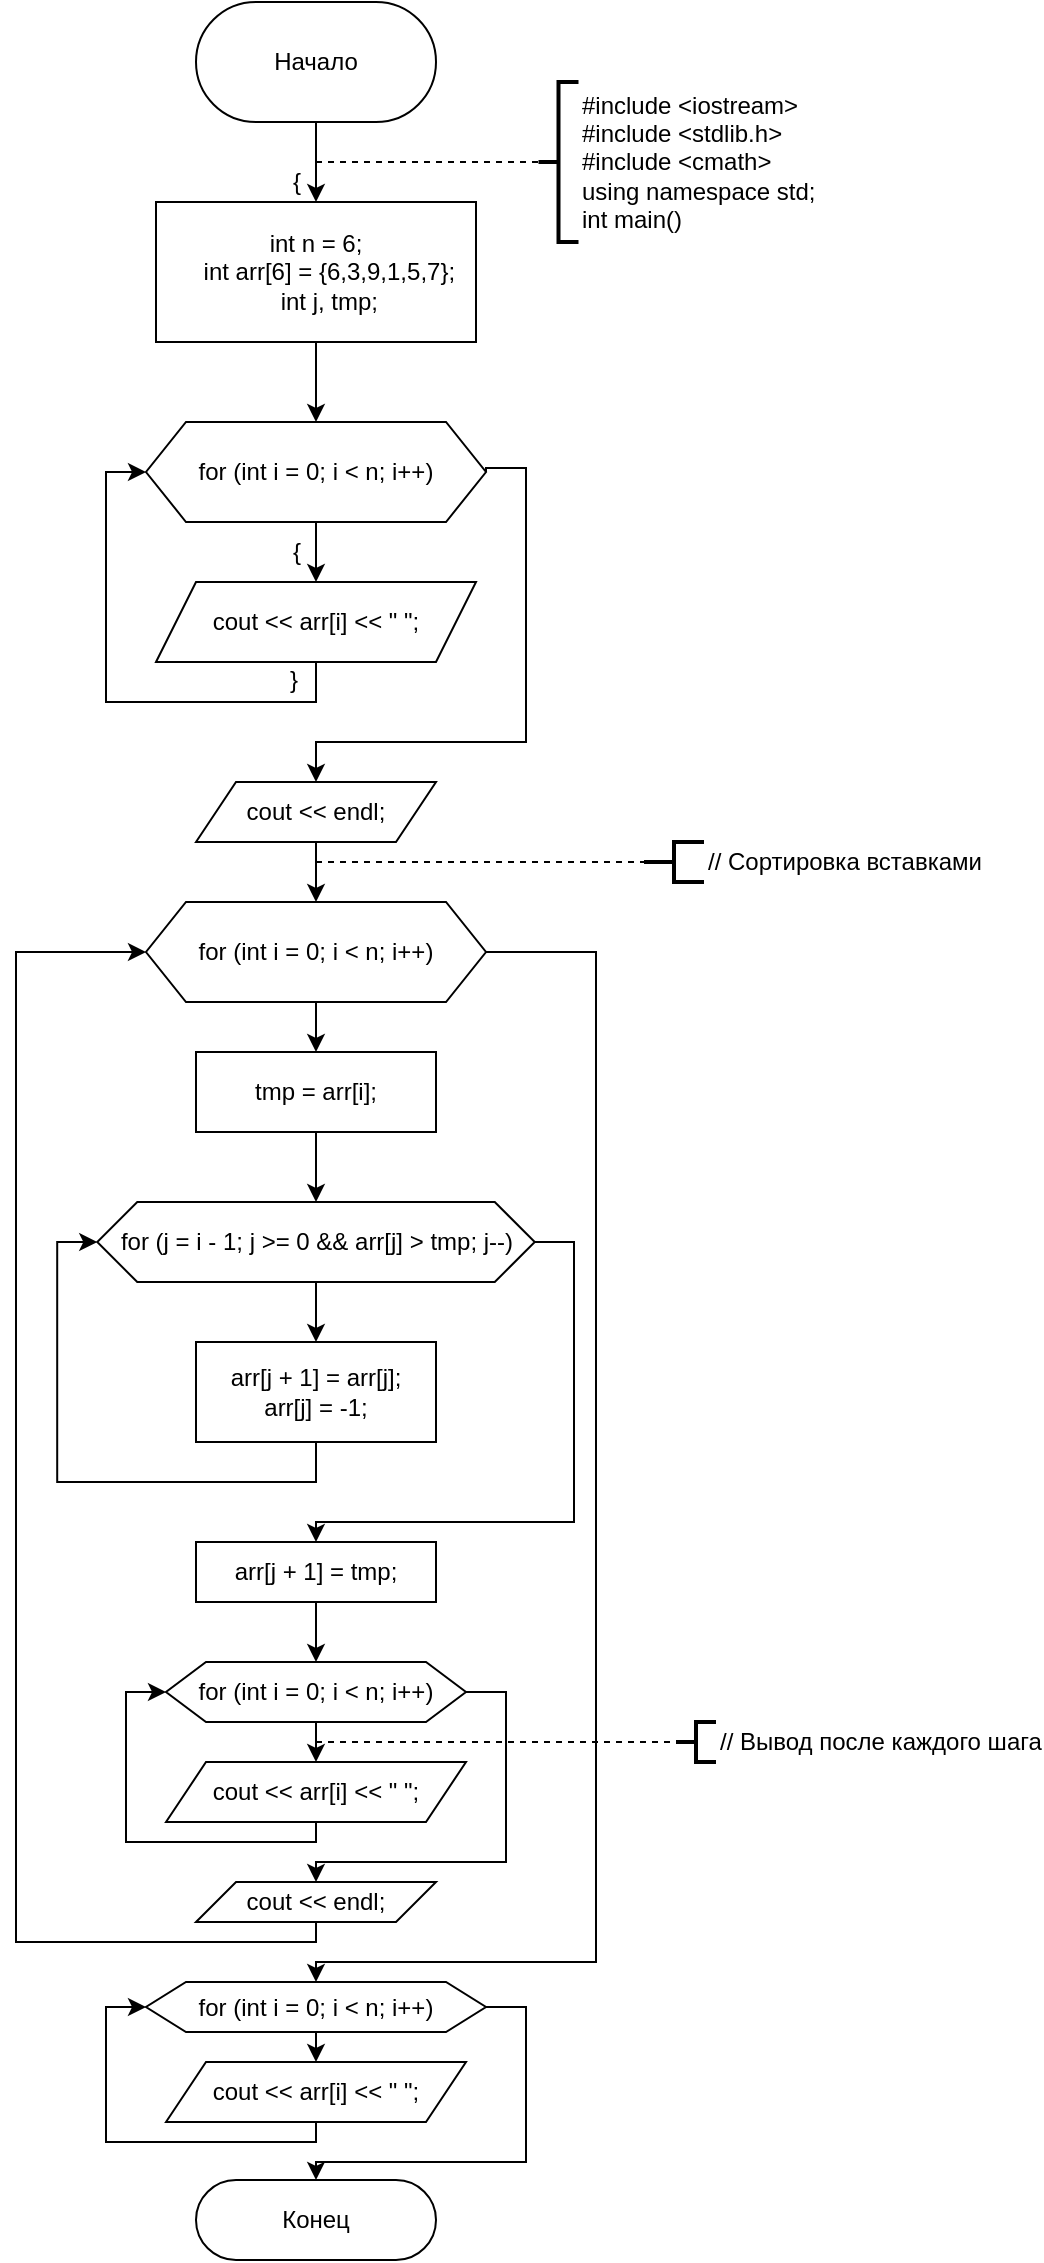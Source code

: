 <mxfile version="16.0.0" type="device"><diagram id="C5RBs43oDa-KdzZeNtuy" name="Page-1"><mxGraphModel dx="971" dy="546" grid="1" gridSize="10" guides="1" tooltips="1" connect="1" arrows="1" fold="1" page="1" pageScale="1" pageWidth="827" pageHeight="1169" math="0" shadow="0"><root><mxCell id="WIyWlLk6GJQsqaUBKTNV-0"/><mxCell id="WIyWlLk6GJQsqaUBKTNV-1" parent="WIyWlLk6GJQsqaUBKTNV-0"/><mxCell id="kvwk_zXzjeEm2TGd5q2e-3" style="edgeStyle=orthogonalEdgeStyle;rounded=0;orthogonalLoop=1;jettySize=auto;html=1;exitX=0.5;exitY=1;exitDx=0;exitDy=0;entryX=0.5;entryY=0;entryDx=0;entryDy=0;" edge="1" parent="WIyWlLk6GJQsqaUBKTNV-1" source="kvwk_zXzjeEm2TGd5q2e-0" target="kvwk_zXzjeEm2TGd5q2e-2"><mxGeometry relative="1" as="geometry"/></mxCell><mxCell id="kvwk_zXzjeEm2TGd5q2e-0" value="Начало" style="rounded=1;whiteSpace=wrap;html=1;arcSize=50;" vertex="1" parent="WIyWlLk6GJQsqaUBKTNV-1"><mxGeometry x="160" y="40" width="120" height="60" as="geometry"/></mxCell><mxCell id="kvwk_zXzjeEm2TGd5q2e-1" value="Конец" style="rounded=1;whiteSpace=wrap;html=1;arcSize=50;" vertex="1" parent="WIyWlLk6GJQsqaUBKTNV-1"><mxGeometry x="160" y="1129" width="120" height="40" as="geometry"/></mxCell><mxCell id="kvwk_zXzjeEm2TGd5q2e-109" style="edgeStyle=orthogonalEdgeStyle;rounded=0;orthogonalLoop=1;jettySize=auto;html=1;exitX=0.5;exitY=1;exitDx=0;exitDy=0;entryX=0.5;entryY=0;entryDx=0;entryDy=0;" edge="1" parent="WIyWlLk6GJQsqaUBKTNV-1" source="kvwk_zXzjeEm2TGd5q2e-2" target="kvwk_zXzjeEm2TGd5q2e-106"><mxGeometry relative="1" as="geometry"/></mxCell><mxCell id="kvwk_zXzjeEm2TGd5q2e-2" value="&lt;div&gt;int n = 6;&lt;/div&gt;&lt;div&gt;&amp;nbsp; &amp;nbsp; int arr[6] = {6,3,9,1,5,7};&lt;/div&gt;&lt;div&gt;&amp;nbsp; &amp;nbsp; int j, tmp;&lt;/div&gt;" style="rounded=0;whiteSpace=wrap;html=1;" vertex="1" parent="WIyWlLk6GJQsqaUBKTNV-1"><mxGeometry x="140" y="140" width="160" height="70" as="geometry"/></mxCell><mxCell id="kvwk_zXzjeEm2TGd5q2e-4" value="" style="endArrow=none;dashed=1;html=1;rounded=0;" edge="1" parent="WIyWlLk6GJQsqaUBKTNV-1" target="kvwk_zXzjeEm2TGd5q2e-5"><mxGeometry width="50" height="50" relative="1" as="geometry"><mxPoint x="220" y="120" as="sourcePoint"/><mxPoint x="320" y="120" as="targetPoint"/></mxGeometry></mxCell><mxCell id="kvwk_zXzjeEm2TGd5q2e-5" value="&lt;div&gt;#include &amp;lt;iostream&amp;gt;&lt;/div&gt;&lt;div&gt;#include &amp;lt;stdlib.h&amp;gt;&lt;/div&gt;&lt;div&gt;#include &amp;lt;cmath&amp;gt;&lt;/div&gt;&lt;div&gt;using namespace std;&lt;/div&gt;&lt;div&gt;int main()&lt;/div&gt;" style="strokeWidth=2;html=1;shape=mxgraph.flowchart.annotation_2;align=left;labelPosition=right;pointerEvents=1;" vertex="1" parent="WIyWlLk6GJQsqaUBKTNV-1"><mxGeometry x="331.25" y="80" width="20" height="80" as="geometry"/></mxCell><mxCell id="kvwk_zXzjeEm2TGd5q2e-93" value="}" style="text;whiteSpace=wrap;html=1;" vertex="1" parent="WIyWlLk6GJQsqaUBKTNV-1"><mxGeometry x="205" y="365" width="10" height="30" as="geometry"/></mxCell><mxCell id="kvwk_zXzjeEm2TGd5q2e-94" value="{" style="text;html=1;align=center;verticalAlign=middle;resizable=0;points=[];autosize=1;strokeColor=none;fillColor=none;" vertex="1" parent="WIyWlLk6GJQsqaUBKTNV-1"><mxGeometry x="200" y="305" width="20" height="20" as="geometry"/></mxCell><mxCell id="kvwk_zXzjeEm2TGd5q2e-95" value="{" style="text;html=1;align=center;verticalAlign=middle;resizable=0;points=[];autosize=1;strokeColor=none;fillColor=none;" vertex="1" parent="WIyWlLk6GJQsqaUBKTNV-1"><mxGeometry x="200" y="120" width="20" height="20" as="geometry"/></mxCell><mxCell id="kvwk_zXzjeEm2TGd5q2e-111" style="edgeStyle=orthogonalEdgeStyle;rounded=0;orthogonalLoop=1;jettySize=auto;html=1;exitX=0.5;exitY=1;exitDx=0;exitDy=0;entryX=0.5;entryY=0;entryDx=0;entryDy=0;" edge="1" parent="WIyWlLk6GJQsqaUBKTNV-1" source="kvwk_zXzjeEm2TGd5q2e-106" target="kvwk_zXzjeEm2TGd5q2e-110"><mxGeometry relative="1" as="geometry"/></mxCell><mxCell id="kvwk_zXzjeEm2TGd5q2e-116" style="edgeStyle=orthogonalEdgeStyle;rounded=0;orthogonalLoop=1;jettySize=auto;html=1;exitX=1;exitY=0.5;exitDx=0;exitDy=0;entryX=0.5;entryY=0;entryDx=0;entryDy=0;" edge="1" parent="WIyWlLk6GJQsqaUBKTNV-1" source="kvwk_zXzjeEm2TGd5q2e-106" target="kvwk_zXzjeEm2TGd5q2e-113"><mxGeometry relative="1" as="geometry"><Array as="points"><mxPoint x="325" y="273"/><mxPoint x="325" y="410"/><mxPoint x="220" y="410"/></Array></mxGeometry></mxCell><mxCell id="kvwk_zXzjeEm2TGd5q2e-106" value="for (int i = 0; i &amp;lt; n; i++)" style="shape=hexagon;perimeter=hexagonPerimeter2;whiteSpace=wrap;html=1;fixedSize=1;" vertex="1" parent="WIyWlLk6GJQsqaUBKTNV-1"><mxGeometry x="135" y="250" width="170" height="50" as="geometry"/></mxCell><mxCell id="kvwk_zXzjeEm2TGd5q2e-122" style="edgeStyle=orthogonalEdgeStyle;rounded=0;orthogonalLoop=1;jettySize=auto;html=1;exitX=0.5;exitY=1;exitDx=0;exitDy=0;entryX=0.5;entryY=0;entryDx=0;entryDy=0;" edge="1" parent="WIyWlLk6GJQsqaUBKTNV-1" source="kvwk_zXzjeEm2TGd5q2e-107" target="kvwk_zXzjeEm2TGd5q2e-121"><mxGeometry relative="1" as="geometry"/></mxCell><mxCell id="kvwk_zXzjeEm2TGd5q2e-127" style="edgeStyle=orthogonalEdgeStyle;rounded=0;orthogonalLoop=1;jettySize=auto;html=1;exitX=1;exitY=0.5;exitDx=0;exitDy=0;entryX=0.5;entryY=0;entryDx=0;entryDy=0;" edge="1" parent="WIyWlLk6GJQsqaUBKTNV-1" source="kvwk_zXzjeEm2TGd5q2e-107" target="kvwk_zXzjeEm2TGd5q2e-126"><mxGeometry relative="1" as="geometry"><Array as="points"><mxPoint x="349" y="660"/><mxPoint x="349" y="800"/><mxPoint x="220" y="800"/></Array></mxGeometry></mxCell><mxCell id="kvwk_zXzjeEm2TGd5q2e-107" value="for (j = i - 1; j &amp;gt;= 0 &amp;amp;&amp;amp; arr[j] &amp;gt; tmp; j--)" style="shape=hexagon;perimeter=hexagonPerimeter2;whiteSpace=wrap;html=1;fixedSize=1;" vertex="1" parent="WIyWlLk6GJQsqaUBKTNV-1"><mxGeometry x="110.63" y="640" width="218.75" height="40" as="geometry"/></mxCell><mxCell id="kvwk_zXzjeEm2TGd5q2e-119" style="edgeStyle=orthogonalEdgeStyle;rounded=0;orthogonalLoop=1;jettySize=auto;html=1;exitX=0.5;exitY=1;exitDx=0;exitDy=0;entryX=0.5;entryY=0;entryDx=0;entryDy=0;" edge="1" parent="WIyWlLk6GJQsqaUBKTNV-1" source="kvwk_zXzjeEm2TGd5q2e-108" target="kvwk_zXzjeEm2TGd5q2e-118"><mxGeometry relative="1" as="geometry"/></mxCell><mxCell id="kvwk_zXzjeEm2TGd5q2e-141" style="edgeStyle=orthogonalEdgeStyle;rounded=0;orthogonalLoop=1;jettySize=auto;html=1;exitX=1;exitY=0.5;exitDx=0;exitDy=0;entryX=0.5;entryY=0;entryDx=0;entryDy=0;" edge="1" parent="WIyWlLk6GJQsqaUBKTNV-1" source="kvwk_zXzjeEm2TGd5q2e-108" target="kvwk_zXzjeEm2TGd5q2e-135"><mxGeometry relative="1" as="geometry"><Array as="points"><mxPoint x="360" y="515"/><mxPoint x="360" y="1020"/><mxPoint x="220" y="1020"/></Array></mxGeometry></mxCell><mxCell id="kvwk_zXzjeEm2TGd5q2e-108" value="for (int i = 0; i &amp;lt; n; i++)" style="shape=hexagon;perimeter=hexagonPerimeter2;whiteSpace=wrap;html=1;fixedSize=1;" vertex="1" parent="WIyWlLk6GJQsqaUBKTNV-1"><mxGeometry x="135" y="490" width="170" height="50" as="geometry"/></mxCell><mxCell id="kvwk_zXzjeEm2TGd5q2e-114" style="edgeStyle=orthogonalEdgeStyle;rounded=0;orthogonalLoop=1;jettySize=auto;html=1;exitX=0.5;exitY=1;exitDx=0;exitDy=0;entryX=0;entryY=0.5;entryDx=0;entryDy=0;" edge="1" parent="WIyWlLk6GJQsqaUBKTNV-1" source="kvwk_zXzjeEm2TGd5q2e-110" target="kvwk_zXzjeEm2TGd5q2e-106"><mxGeometry relative="1" as="geometry"/></mxCell><mxCell id="kvwk_zXzjeEm2TGd5q2e-110" value="cout &amp;lt;&amp;lt; arr[i] &amp;lt;&amp;lt; &quot; &quot;;" style="shape=parallelogram;perimeter=parallelogramPerimeter;whiteSpace=wrap;html=1;fixedSize=1;" vertex="1" parent="WIyWlLk6GJQsqaUBKTNV-1"><mxGeometry x="140" y="330" width="160" height="40" as="geometry"/></mxCell><mxCell id="kvwk_zXzjeEm2TGd5q2e-117" style="edgeStyle=orthogonalEdgeStyle;rounded=0;orthogonalLoop=1;jettySize=auto;html=1;exitX=0.5;exitY=1;exitDx=0;exitDy=0;entryX=0.5;entryY=0;entryDx=0;entryDy=0;" edge="1" parent="WIyWlLk6GJQsqaUBKTNV-1" source="kvwk_zXzjeEm2TGd5q2e-113" target="kvwk_zXzjeEm2TGd5q2e-108"><mxGeometry relative="1" as="geometry"/></mxCell><mxCell id="kvwk_zXzjeEm2TGd5q2e-113" value="cout &amp;lt;&amp;lt; endl;" style="shape=parallelogram;perimeter=parallelogramPerimeter;whiteSpace=wrap;html=1;fixedSize=1;" vertex="1" parent="WIyWlLk6GJQsqaUBKTNV-1"><mxGeometry x="160" y="430" width="120" height="30" as="geometry"/></mxCell><mxCell id="kvwk_zXzjeEm2TGd5q2e-120" style="edgeStyle=orthogonalEdgeStyle;rounded=0;orthogonalLoop=1;jettySize=auto;html=1;exitX=0.5;exitY=1;exitDx=0;exitDy=0;entryX=0.5;entryY=0;entryDx=0;entryDy=0;" edge="1" parent="WIyWlLk6GJQsqaUBKTNV-1" source="kvwk_zXzjeEm2TGd5q2e-118" target="kvwk_zXzjeEm2TGd5q2e-107"><mxGeometry relative="1" as="geometry"/></mxCell><mxCell id="kvwk_zXzjeEm2TGd5q2e-118" value="tmp = arr[i];" style="rounded=0;whiteSpace=wrap;html=1;" vertex="1" parent="WIyWlLk6GJQsqaUBKTNV-1"><mxGeometry x="160" y="565" width="120" height="40" as="geometry"/></mxCell><mxCell id="kvwk_zXzjeEm2TGd5q2e-123" style="edgeStyle=orthogonalEdgeStyle;rounded=0;orthogonalLoop=1;jettySize=auto;html=1;exitX=0.5;exitY=1;exitDx=0;exitDy=0;entryX=0;entryY=0.5;entryDx=0;entryDy=0;" edge="1" parent="WIyWlLk6GJQsqaUBKTNV-1" source="kvwk_zXzjeEm2TGd5q2e-121" target="kvwk_zXzjeEm2TGd5q2e-107"><mxGeometry relative="1" as="geometry"/></mxCell><mxCell id="kvwk_zXzjeEm2TGd5q2e-121" value="&lt;div&gt;arr[j + 1] = arr[j];&lt;/div&gt;&lt;div&gt;arr[j] = -1;&lt;/div&gt;" style="rounded=0;whiteSpace=wrap;html=1;" vertex="1" parent="WIyWlLk6GJQsqaUBKTNV-1"><mxGeometry x="160" y="710" width="120" height="50" as="geometry"/></mxCell><mxCell id="kvwk_zXzjeEm2TGd5q2e-129" style="edgeStyle=orthogonalEdgeStyle;rounded=0;orthogonalLoop=1;jettySize=auto;html=1;exitX=0.5;exitY=1;exitDx=0;exitDy=0;entryX=0.5;entryY=0;entryDx=0;entryDy=0;" edge="1" parent="WIyWlLk6GJQsqaUBKTNV-1" source="kvwk_zXzjeEm2TGd5q2e-126" target="kvwk_zXzjeEm2TGd5q2e-128"><mxGeometry relative="1" as="geometry"/></mxCell><mxCell id="kvwk_zXzjeEm2TGd5q2e-126" value="arr[j + 1] = tmp;" style="rounded=0;whiteSpace=wrap;html=1;" vertex="1" parent="WIyWlLk6GJQsqaUBKTNV-1"><mxGeometry x="160" y="810" width="120" height="30" as="geometry"/></mxCell><mxCell id="kvwk_zXzjeEm2TGd5q2e-131" style="edgeStyle=orthogonalEdgeStyle;rounded=0;orthogonalLoop=1;jettySize=auto;html=1;exitX=0.5;exitY=1;exitDx=0;exitDy=0;entryX=0.5;entryY=0;entryDx=0;entryDy=0;" edge="1" parent="WIyWlLk6GJQsqaUBKTNV-1" source="kvwk_zXzjeEm2TGd5q2e-128" target="kvwk_zXzjeEm2TGd5q2e-130"><mxGeometry relative="1" as="geometry"/></mxCell><mxCell id="kvwk_zXzjeEm2TGd5q2e-142" style="edgeStyle=orthogonalEdgeStyle;rounded=0;orthogonalLoop=1;jettySize=auto;html=1;exitX=1;exitY=0.5;exitDx=0;exitDy=0;entryX=0.5;entryY=0;entryDx=0;entryDy=0;" edge="1" parent="WIyWlLk6GJQsqaUBKTNV-1" source="kvwk_zXzjeEm2TGd5q2e-128" target="kvwk_zXzjeEm2TGd5q2e-133"><mxGeometry relative="1" as="geometry"><Array as="points"><mxPoint x="315" y="885"/><mxPoint x="315" y="970"/><mxPoint x="220" y="970"/></Array></mxGeometry></mxCell><mxCell id="kvwk_zXzjeEm2TGd5q2e-128" value="for (int i = 0; i &amp;lt; n; i++)" style="shape=hexagon;perimeter=hexagonPerimeter2;whiteSpace=wrap;html=1;fixedSize=1;" vertex="1" parent="WIyWlLk6GJQsqaUBKTNV-1"><mxGeometry x="145" y="870" width="150" height="30" as="geometry"/></mxCell><mxCell id="kvwk_zXzjeEm2TGd5q2e-132" style="edgeStyle=orthogonalEdgeStyle;rounded=0;orthogonalLoop=1;jettySize=auto;html=1;exitX=0.5;exitY=1;exitDx=0;exitDy=0;entryX=0;entryY=0.5;entryDx=0;entryDy=0;" edge="1" parent="WIyWlLk6GJQsqaUBKTNV-1" source="kvwk_zXzjeEm2TGd5q2e-130" target="kvwk_zXzjeEm2TGd5q2e-128"><mxGeometry relative="1" as="geometry"><Array as="points"><mxPoint x="220" y="960"/><mxPoint x="125" y="960"/><mxPoint x="125" y="885"/></Array></mxGeometry></mxCell><mxCell id="kvwk_zXzjeEm2TGd5q2e-130" value="cout &amp;lt;&amp;lt; arr[i] &amp;lt;&amp;lt; &quot; &quot;;" style="shape=parallelogram;perimeter=parallelogramPerimeter;whiteSpace=wrap;html=1;fixedSize=1;" vertex="1" parent="WIyWlLk6GJQsqaUBKTNV-1"><mxGeometry x="145" y="920" width="150" height="30" as="geometry"/></mxCell><mxCell id="kvwk_zXzjeEm2TGd5q2e-136" style="edgeStyle=orthogonalEdgeStyle;rounded=0;orthogonalLoop=1;jettySize=auto;html=1;exitX=0.5;exitY=1;exitDx=0;exitDy=0;entryX=0;entryY=0.5;entryDx=0;entryDy=0;" edge="1" parent="WIyWlLk6GJQsqaUBKTNV-1" source="kvwk_zXzjeEm2TGd5q2e-133" target="kvwk_zXzjeEm2TGd5q2e-108"><mxGeometry relative="1" as="geometry"><Array as="points"><mxPoint x="220" y="1010"/><mxPoint x="70" y="1010"/><mxPoint x="70" y="515"/></Array></mxGeometry></mxCell><mxCell id="kvwk_zXzjeEm2TGd5q2e-133" value="cout &amp;lt;&amp;lt; endl;" style="shape=parallelogram;perimeter=parallelogramPerimeter;whiteSpace=wrap;html=1;fixedSize=1;" vertex="1" parent="WIyWlLk6GJQsqaUBKTNV-1"><mxGeometry x="160.01" y="980" width="120" height="20" as="geometry"/></mxCell><mxCell id="kvwk_zXzjeEm2TGd5q2e-140" style="edgeStyle=orthogonalEdgeStyle;rounded=0;orthogonalLoop=1;jettySize=auto;html=1;exitX=0.5;exitY=1;exitDx=0;exitDy=0;entryX=0.5;entryY=0;entryDx=0;entryDy=0;" edge="1" parent="WIyWlLk6GJQsqaUBKTNV-1" source="kvwk_zXzjeEm2TGd5q2e-135" target="kvwk_zXzjeEm2TGd5q2e-137"><mxGeometry relative="1" as="geometry"/></mxCell><mxCell id="kvwk_zXzjeEm2TGd5q2e-144" style="edgeStyle=orthogonalEdgeStyle;rounded=0;orthogonalLoop=1;jettySize=auto;html=1;exitX=1;exitY=0.5;exitDx=0;exitDy=0;entryX=0.5;entryY=0;entryDx=0;entryDy=0;" edge="1" parent="WIyWlLk6GJQsqaUBKTNV-1" source="kvwk_zXzjeEm2TGd5q2e-135" target="kvwk_zXzjeEm2TGd5q2e-1"><mxGeometry relative="1" as="geometry"><Array as="points"><mxPoint x="325" y="1043"/><mxPoint x="325" y="1120"/><mxPoint x="220" y="1120"/></Array></mxGeometry></mxCell><mxCell id="kvwk_zXzjeEm2TGd5q2e-135" value="for (int i = 0; i &amp;lt; n; i++)" style="shape=hexagon;perimeter=hexagonPerimeter2;whiteSpace=wrap;html=1;fixedSize=1;" vertex="1" parent="WIyWlLk6GJQsqaUBKTNV-1"><mxGeometry x="135" y="1030" width="170" height="25" as="geometry"/></mxCell><mxCell id="kvwk_zXzjeEm2TGd5q2e-143" style="edgeStyle=orthogonalEdgeStyle;rounded=0;orthogonalLoop=1;jettySize=auto;html=1;exitX=0.5;exitY=1;exitDx=0;exitDy=0;entryX=0;entryY=0.5;entryDx=0;entryDy=0;" edge="1" parent="WIyWlLk6GJQsqaUBKTNV-1" source="kvwk_zXzjeEm2TGd5q2e-137" target="kvwk_zXzjeEm2TGd5q2e-135"><mxGeometry relative="1" as="geometry"><Array as="points"><mxPoint x="220" y="1110"/><mxPoint x="115" y="1110"/><mxPoint x="115" y="1043"/></Array></mxGeometry></mxCell><mxCell id="kvwk_zXzjeEm2TGd5q2e-137" value="cout &amp;lt;&amp;lt; arr[i] &amp;lt;&amp;lt; &quot; &quot;;" style="shape=parallelogram;perimeter=parallelogramPerimeter;whiteSpace=wrap;html=1;fixedSize=1;" vertex="1" parent="WIyWlLk6GJQsqaUBKTNV-1"><mxGeometry x="145" y="1070" width="150" height="30" as="geometry"/></mxCell><mxCell id="kvwk_zXzjeEm2TGd5q2e-145" value="" style="endArrow=none;dashed=1;html=1;rounded=0;" edge="1" parent="WIyWlLk6GJQsqaUBKTNV-1" target="kvwk_zXzjeEm2TGd5q2e-146"><mxGeometry width="50" height="50" relative="1" as="geometry"><mxPoint x="220" y="470" as="sourcePoint"/><mxPoint x="370" y="470" as="targetPoint"/></mxGeometry></mxCell><mxCell id="kvwk_zXzjeEm2TGd5q2e-146" value="// Сортировка вставками" style="strokeWidth=2;html=1;shape=mxgraph.flowchart.annotation_2;align=left;labelPosition=right;pointerEvents=1;" vertex="1" parent="WIyWlLk6GJQsqaUBKTNV-1"><mxGeometry x="384" y="460" width="30" height="20" as="geometry"/></mxCell><mxCell id="kvwk_zXzjeEm2TGd5q2e-147" value="" style="endArrow=none;dashed=1;html=1;rounded=0;" edge="1" parent="WIyWlLk6GJQsqaUBKTNV-1" target="kvwk_zXzjeEm2TGd5q2e-148"><mxGeometry width="50" height="50" relative="1" as="geometry"><mxPoint x="220" y="910" as="sourcePoint"/><mxPoint x="420" y="910" as="targetPoint"/></mxGeometry></mxCell><mxCell id="kvwk_zXzjeEm2TGd5q2e-148" value="// Вывод после каждого шага" style="strokeWidth=2;html=1;shape=mxgraph.flowchart.annotation_2;align=left;labelPosition=right;pointerEvents=1;" vertex="1" parent="WIyWlLk6GJQsqaUBKTNV-1"><mxGeometry x="400" y="900" width="20" height="20" as="geometry"/></mxCell></root></mxGraphModel></diagram></mxfile>